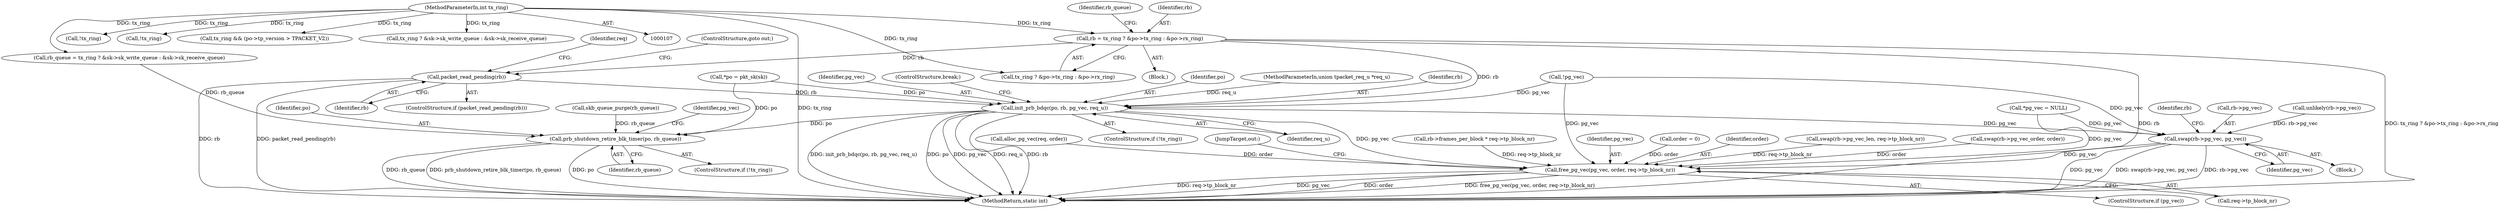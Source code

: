 digraph "0_linux_84ac7260236a49c79eede91617700174c2c19b0c@API" {
"1000199" [label="(Call,packet_read_pending(rb))"];
"1000159" [label="(Call,rb = tx_ring ? &po->tx_ring : &po->rx_ring)"];
"1000111" [label="(MethodParameterIn,int tx_ring)"];
"1000373" [label="(Call,init_prb_bdqc(po, rb, pg_vec, req_u))"];
"1000453" [label="(Call,swap(rb->pg_vec, pg_vec))"];
"1000576" [label="(Call,free_pg_vec(pg_vec, order, req->tp_block_nr))"];
"1000571" [label="(Call,prb_shutdown_retire_blk_timer(po, rb_queue))"];
"1000587" [label="(MethodReturn,static int)"];
"1000199" [label="(Call,packet_read_pending(rb))"];
"1000159" [label="(Call,rb = tx_ring ? &po->tx_ring : &po->rx_ring)"];
"1000573" [label="(Identifier,rb_queue)"];
"1000373" [label="(Call,init_prb_bdqc(po, rb, pg_vec, req_u))"];
"1000568" [label="(ControlStructure,if (!tx_ring))"];
"1000212" [label="(Call,unlikely(rb->pg_vec))"];
"1000572" [label="(Identifier,po)"];
"1000460" [label="(Identifier,rb)"];
"1000333" [label="(Call,rb->frames_per_block * req->tp_block_nr)"];
"1000112" [label="(Block,)"];
"1000361" [label="(Call,!pg_vec)"];
"1000577" [label="(Identifier,pg_vec)"];
"1000172" [label="(Identifier,rb_queue)"];
"1000124" [label="(Call,order = 0)"];
"1000374" [label="(Identifier,po)"];
"1000576" [label="(Call,free_pg_vec(pg_vec, order, req->tp_block_nr))"];
"1000484" [label="(Call,swap(rb->pg_vec_order, order))"];
"1000160" [label="(Identifier,rb)"];
"1000118" [label="(Call,*po = pkt_sk(sk))"];
"1000109" [label="(MethodParameterIn,union tpacket_req_u *req_u)"];
"1000454" [label="(Call,rb->pg_vec)"];
"1000356" [label="(Call,alloc_pg_vec(req, order))"];
"1000161" [label="(Call,tx_ring ? &po->tx_ring : &po->rx_ring)"];
"1000579" [label="(Call,req->tp_block_nr)"];
"1000111" [label="(MethodParameterIn,int tx_ring)"];
"1000375" [label="(Identifier,rb)"];
"1000370" [label="(ControlStructure,if (!tx_ring))"];
"1000453" [label="(Call,swap(rb->pg_vec, pg_vec))"];
"1000204" [label="(Identifier,req)"];
"1000574" [label="(ControlStructure,if (pg_vec))"];
"1000457" [label="(Identifier,pg_vec)"];
"1000519" [label="(Call,skb_queue_purge(rb_queue))"];
"1000582" [label="(JumpTarget,out:)"];
"1000569" [label="(Call,!tx_ring)"];
"1000371" [label="(Call,!tx_ring)"];
"1000377" [label="(Identifier,req_u)"];
"1000444" [label="(Block,)"];
"1000376" [label="(Identifier,pg_vec)"];
"1000378" [label="(ControlStructure,break;)"];
"1000114" [label="(Call,*pg_vec = NULL)"];
"1000201" [label="(ControlStructure,goto out;)"];
"1000200" [label="(Identifier,rb)"];
"1000578" [label="(Identifier,order)"];
"1000575" [label="(Identifier,pg_vec)"];
"1000571" [label="(Call,prb_shutdown_retire_blk_timer(po, rb_queue))"];
"1000148" [label="(Call,tx_ring && (po->tp_version > TPACKET_V2))"];
"1000173" [label="(Call,tx_ring ? &sk->sk_write_queue : &sk->sk_receive_queue)"];
"1000198" [label="(ControlStructure,if (packet_read_pending(rb)))"];
"1000489" [label="(Call,swap(rb->pg_vec_len, req->tp_block_nr))"];
"1000171" [label="(Call,rb_queue = tx_ring ? &sk->sk_write_queue : &sk->sk_receive_queue)"];
"1000199" -> "1000198"  [label="AST: "];
"1000199" -> "1000200"  [label="CFG: "];
"1000200" -> "1000199"  [label="AST: "];
"1000201" -> "1000199"  [label="CFG: "];
"1000204" -> "1000199"  [label="CFG: "];
"1000199" -> "1000587"  [label="DDG: rb"];
"1000199" -> "1000587"  [label="DDG: packet_read_pending(rb)"];
"1000159" -> "1000199"  [label="DDG: rb"];
"1000199" -> "1000373"  [label="DDG: rb"];
"1000159" -> "1000112"  [label="AST: "];
"1000159" -> "1000161"  [label="CFG: "];
"1000160" -> "1000159"  [label="AST: "];
"1000161" -> "1000159"  [label="AST: "];
"1000172" -> "1000159"  [label="CFG: "];
"1000159" -> "1000587"  [label="DDG: rb"];
"1000159" -> "1000587"  [label="DDG: tx_ring ? &po->tx_ring : &po->rx_ring"];
"1000111" -> "1000159"  [label="DDG: tx_ring"];
"1000159" -> "1000373"  [label="DDG: rb"];
"1000111" -> "1000107"  [label="AST: "];
"1000111" -> "1000587"  [label="DDG: tx_ring"];
"1000111" -> "1000148"  [label="DDG: tx_ring"];
"1000111" -> "1000161"  [label="DDG: tx_ring"];
"1000111" -> "1000171"  [label="DDG: tx_ring"];
"1000111" -> "1000173"  [label="DDG: tx_ring"];
"1000111" -> "1000371"  [label="DDG: tx_ring"];
"1000111" -> "1000569"  [label="DDG: tx_ring"];
"1000373" -> "1000370"  [label="AST: "];
"1000373" -> "1000377"  [label="CFG: "];
"1000374" -> "1000373"  [label="AST: "];
"1000375" -> "1000373"  [label="AST: "];
"1000376" -> "1000373"  [label="AST: "];
"1000377" -> "1000373"  [label="AST: "];
"1000378" -> "1000373"  [label="CFG: "];
"1000373" -> "1000587"  [label="DDG: pg_vec"];
"1000373" -> "1000587"  [label="DDG: req_u"];
"1000373" -> "1000587"  [label="DDG: rb"];
"1000373" -> "1000587"  [label="DDG: init_prb_bdqc(po, rb, pg_vec, req_u)"];
"1000373" -> "1000587"  [label="DDG: po"];
"1000118" -> "1000373"  [label="DDG: po"];
"1000361" -> "1000373"  [label="DDG: pg_vec"];
"1000109" -> "1000373"  [label="DDG: req_u"];
"1000373" -> "1000453"  [label="DDG: pg_vec"];
"1000373" -> "1000571"  [label="DDG: po"];
"1000373" -> "1000576"  [label="DDG: pg_vec"];
"1000453" -> "1000444"  [label="AST: "];
"1000453" -> "1000457"  [label="CFG: "];
"1000454" -> "1000453"  [label="AST: "];
"1000457" -> "1000453"  [label="AST: "];
"1000460" -> "1000453"  [label="CFG: "];
"1000453" -> "1000587"  [label="DDG: pg_vec"];
"1000453" -> "1000587"  [label="DDG: swap(rb->pg_vec, pg_vec)"];
"1000453" -> "1000587"  [label="DDG: rb->pg_vec"];
"1000212" -> "1000453"  [label="DDG: rb->pg_vec"];
"1000114" -> "1000453"  [label="DDG: pg_vec"];
"1000361" -> "1000453"  [label="DDG: pg_vec"];
"1000453" -> "1000576"  [label="DDG: pg_vec"];
"1000576" -> "1000574"  [label="AST: "];
"1000576" -> "1000579"  [label="CFG: "];
"1000577" -> "1000576"  [label="AST: "];
"1000578" -> "1000576"  [label="AST: "];
"1000579" -> "1000576"  [label="AST: "];
"1000582" -> "1000576"  [label="CFG: "];
"1000576" -> "1000587"  [label="DDG: req->tp_block_nr"];
"1000576" -> "1000587"  [label="DDG: pg_vec"];
"1000576" -> "1000587"  [label="DDG: order"];
"1000576" -> "1000587"  [label="DDG: free_pg_vec(pg_vec, order, req->tp_block_nr)"];
"1000114" -> "1000576"  [label="DDG: pg_vec"];
"1000361" -> "1000576"  [label="DDG: pg_vec"];
"1000124" -> "1000576"  [label="DDG: order"];
"1000484" -> "1000576"  [label="DDG: order"];
"1000356" -> "1000576"  [label="DDG: order"];
"1000489" -> "1000576"  [label="DDG: req->tp_block_nr"];
"1000333" -> "1000576"  [label="DDG: req->tp_block_nr"];
"1000571" -> "1000568"  [label="AST: "];
"1000571" -> "1000573"  [label="CFG: "];
"1000572" -> "1000571"  [label="AST: "];
"1000573" -> "1000571"  [label="AST: "];
"1000575" -> "1000571"  [label="CFG: "];
"1000571" -> "1000587"  [label="DDG: prb_shutdown_retire_blk_timer(po, rb_queue)"];
"1000571" -> "1000587"  [label="DDG: po"];
"1000571" -> "1000587"  [label="DDG: rb_queue"];
"1000118" -> "1000571"  [label="DDG: po"];
"1000171" -> "1000571"  [label="DDG: rb_queue"];
"1000519" -> "1000571"  [label="DDG: rb_queue"];
}
